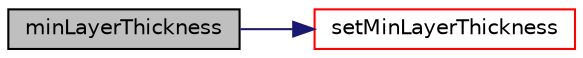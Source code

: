 digraph "minLayerThickness"
{
  bgcolor="transparent";
  edge [fontname="Helvetica",fontsize="10",labelfontname="Helvetica",labelfontsize="10"];
  node [fontname="Helvetica",fontsize="10",shape=record];
  rankdir="LR";
  Node1 [label="minLayerThickness",height=0.2,width=0.4,color="black", fillcolor="grey75", style="filled", fontcolor="black"];
  Node1 -> Node2 [color="midnightblue",fontsize="10",style="solid",fontname="Helvetica"];
  Node2 [label="setMinLayerThickness",height=0.2,width=0.4,color="red",URL="$a01298.html#a3f30b7d8b15bbfce3a77266ad8e80415",tooltip="Set min layer thickness which triggers removal. "];
}
